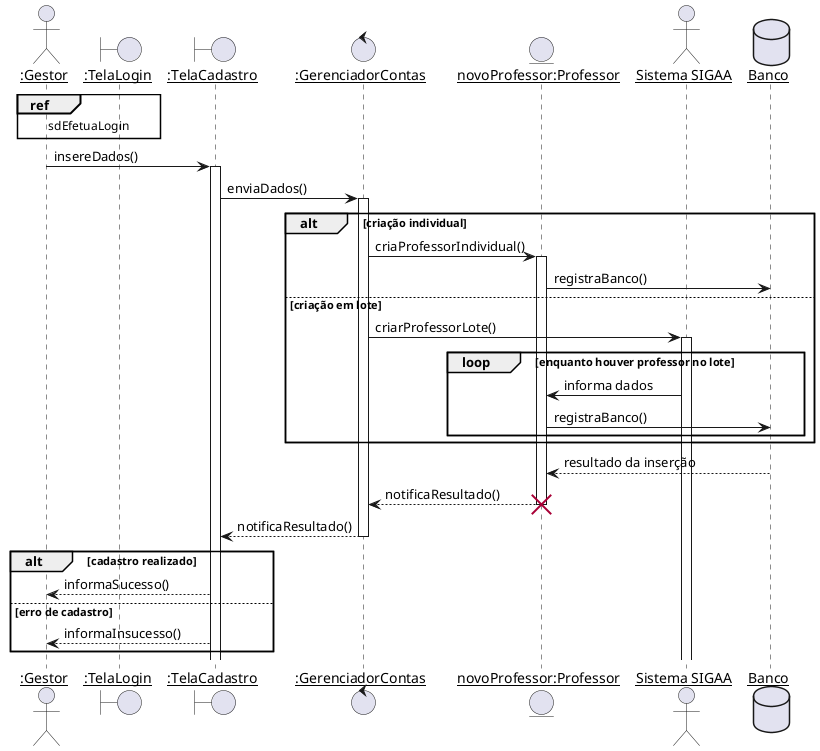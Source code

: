 @startuml
skinparam sequenceParticipant underline

actor ":Gestor" as Gestor
boundary ":TelaLogin"   as TelaLogin
boundary ":TelaCadastro"    as TelaCadastro
control ":GerenciadorContas" as GerenciadorContas
entity "novoProfessor:Professor" as novoProfessor
actor "Sistema SIGAA" as SIGAA
database Banco

ref over Gestor, TelaLogin : sdEfetuaLogin

Gestor -> TelaCadastro ++: insereDados()
TelaCadastro -> GerenciadorContas ++: enviaDados()
alt criação individual
    GerenciadorContas -> novoProfessor ++: criaProfessorIndividual()
    novoProfessor -> Banco : registraBanco()
else criação em lote
    GerenciadorContas -> SIGAA ++: criarProfessorLote()
    loop enquanto houver professor no lote
        SIGAA -> novoProfessor : informa dados
        novoProfessor -> Banco : registraBanco()
    end
end
Banco --> novoProfessor : resultado da inserção
novoProfessor --> GerenciadorContas --: notificaResultado()
destroy novoProfessor
GerenciadorContas --> TelaCadastro --: notificaResultado()

alt cadastro realizado
    TelaCadastro --> Gestor : informaSucesso()
else erro de cadastro
    TelaCadastro --> Gestor : informaInsucesso()
end
@enduml
